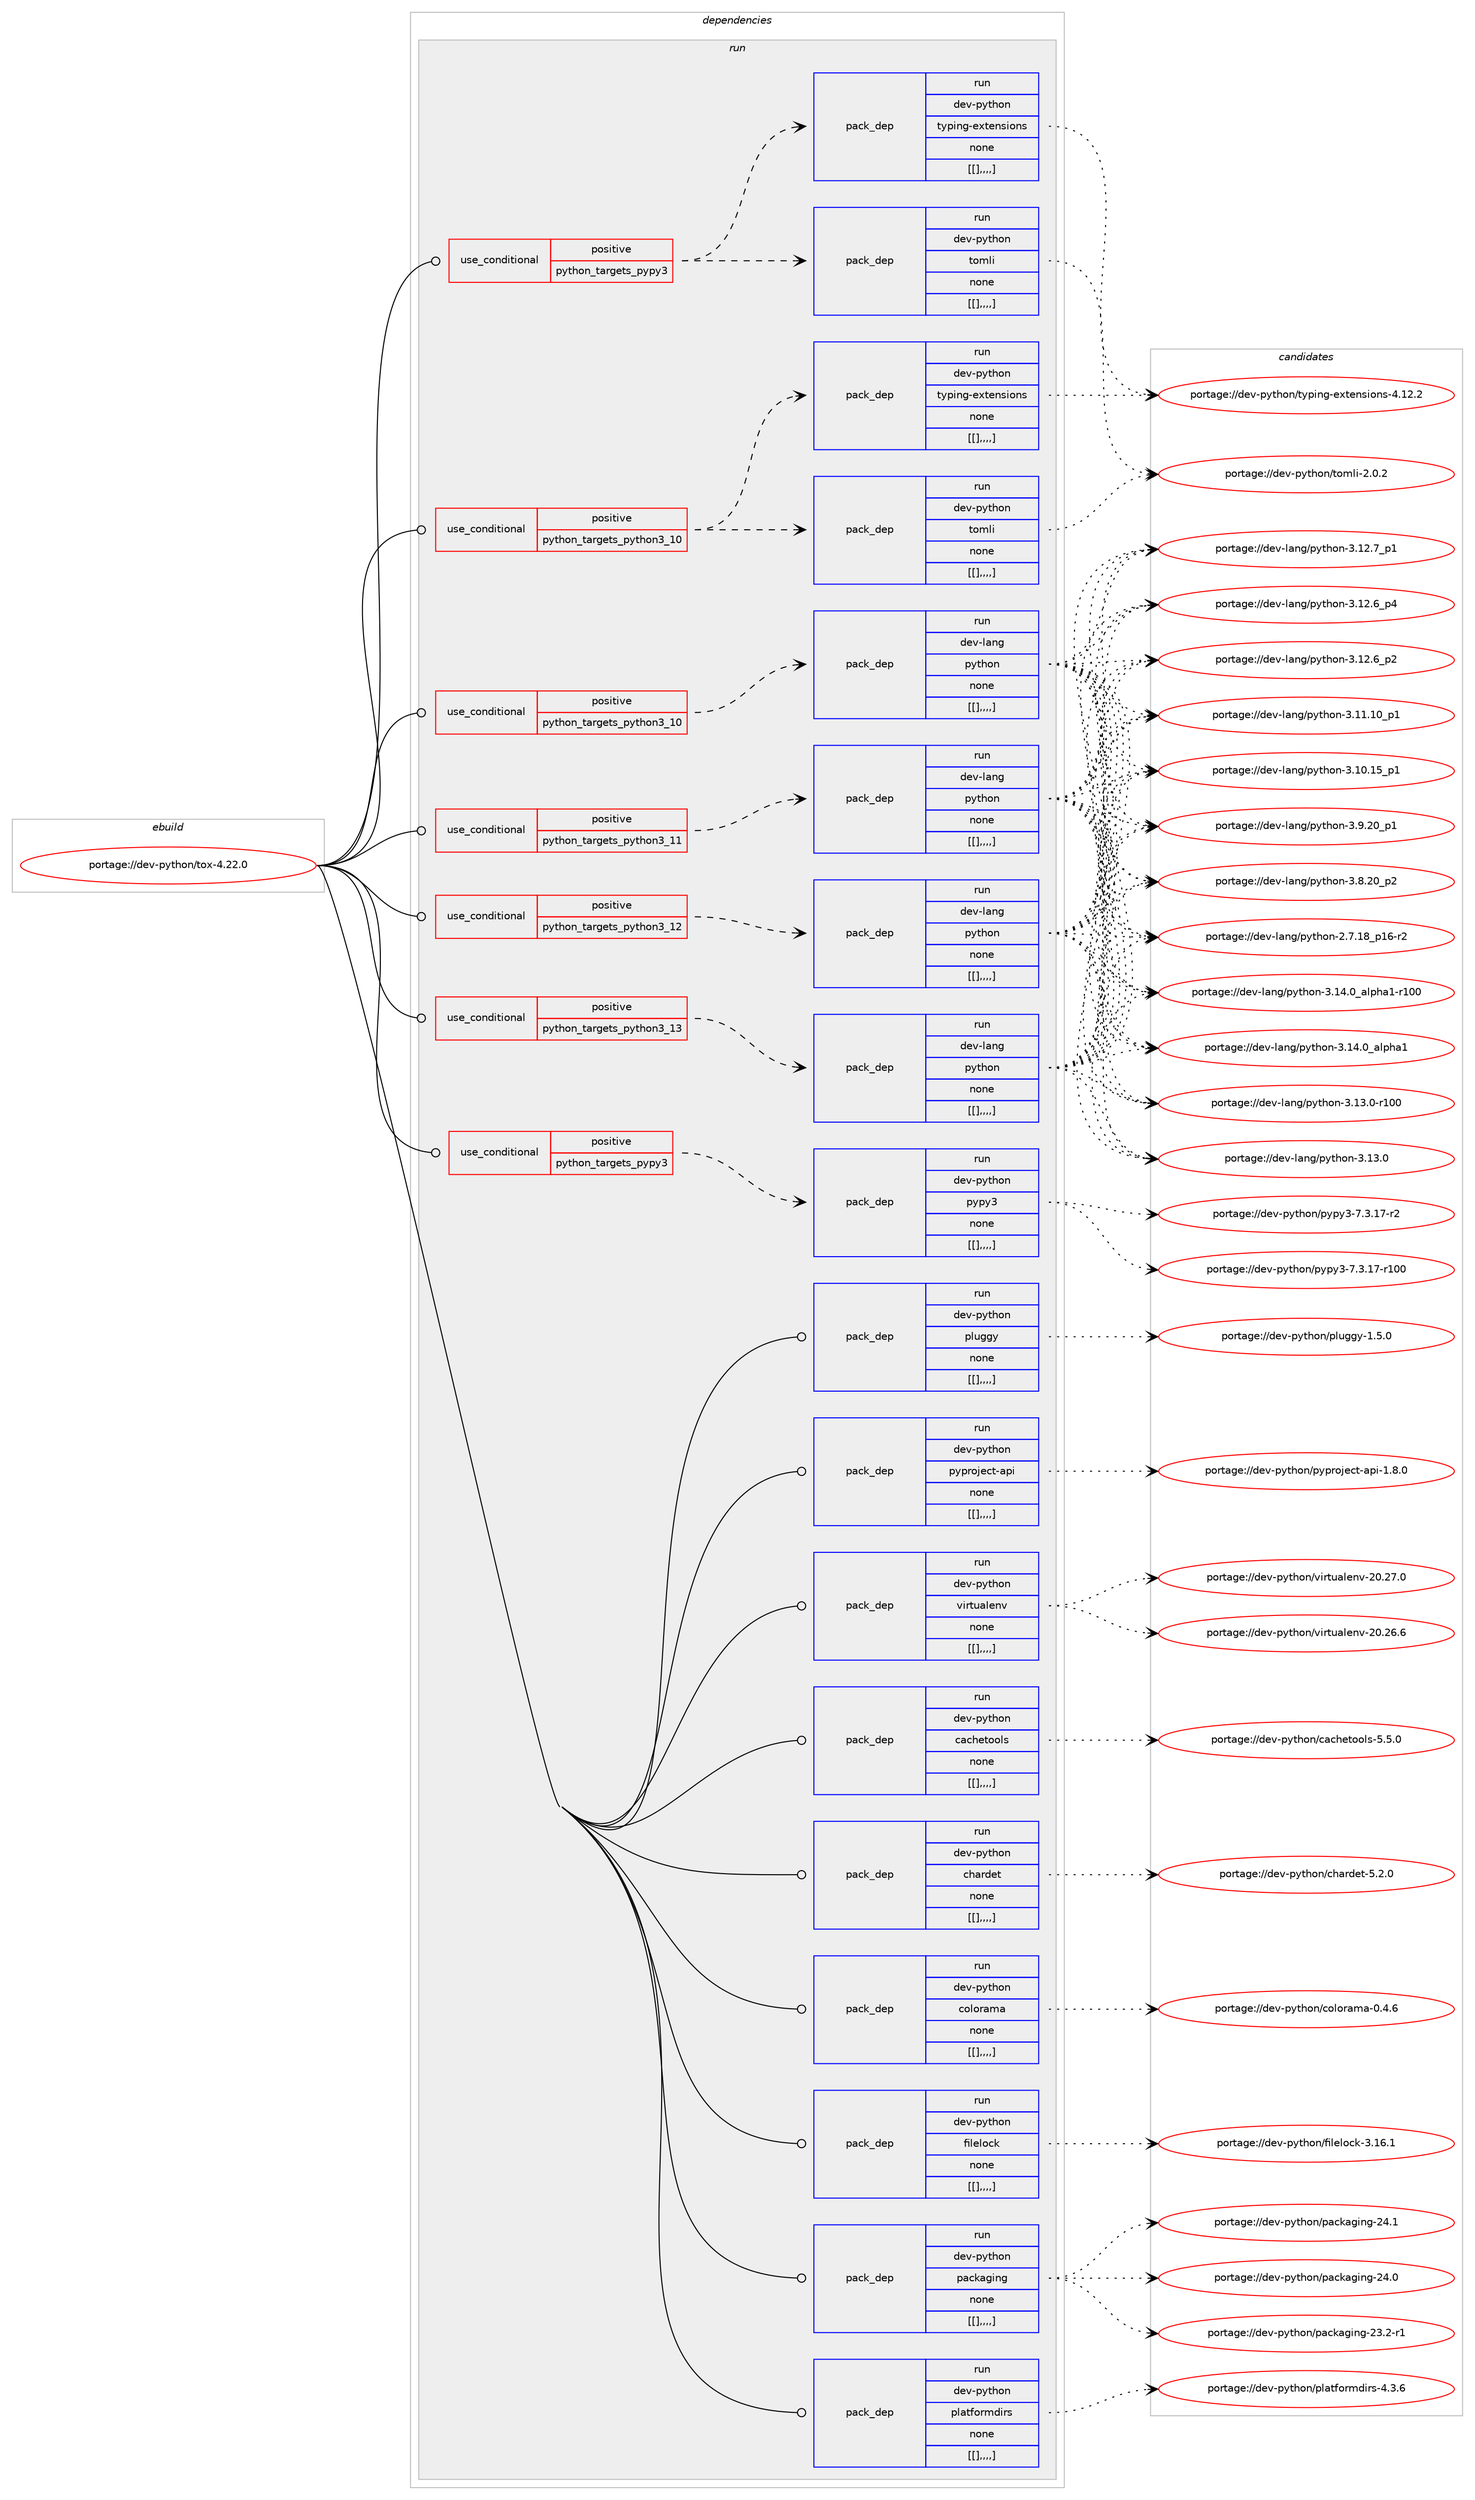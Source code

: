 digraph prolog {

# *************
# Graph options
# *************

newrank=true;
concentrate=true;
compound=true;
graph [rankdir=LR,fontname=Helvetica,fontsize=10,ranksep=1.5];#, ranksep=2.5, nodesep=0.2];
edge  [arrowhead=vee];
node  [fontname=Helvetica,fontsize=10];

# **********
# The ebuild
# **********

subgraph cluster_leftcol {
color=gray;
label=<<i>ebuild</i>>;
id [label="portage://dev-python/tox-4.22.0", color=red, width=4, href="../dev-python/tox-4.22.0.svg"];
}

# ****************
# The dependencies
# ****************

subgraph cluster_midcol {
color=gray;
label=<<i>dependencies</i>>;
subgraph cluster_compile {
fillcolor="#eeeeee";
style=filled;
label=<<i>compile</i>>;
}
subgraph cluster_compileandrun {
fillcolor="#eeeeee";
style=filled;
label=<<i>compile and run</i>>;
}
subgraph cluster_run {
fillcolor="#eeeeee";
style=filled;
label=<<i>run</i>>;
subgraph cond43442 {
dependency172989 [label=<<TABLE BORDER="0" CELLBORDER="1" CELLSPACING="0" CELLPADDING="4"><TR><TD ROWSPAN="3" CELLPADDING="10">use_conditional</TD></TR><TR><TD>positive</TD></TR><TR><TD>python_targets_pypy3</TD></TR></TABLE>>, shape=none, color=red];
subgraph pack128207 {
dependency173010 [label=<<TABLE BORDER="0" CELLBORDER="1" CELLSPACING="0" CELLPADDING="4" WIDTH="220"><TR><TD ROWSPAN="6" CELLPADDING="30">pack_dep</TD></TR><TR><TD WIDTH="110">run</TD></TR><TR><TD>dev-python</TD></TR><TR><TD>pypy3</TD></TR><TR><TD>none</TD></TR><TR><TD>[[],,,,]</TD></TR></TABLE>>, shape=none, color=blue];
}
dependency172989:e -> dependency173010:w [weight=20,style="dashed",arrowhead="vee"];
}
id:e -> dependency172989:w [weight=20,style="solid",arrowhead="odot"];
subgraph cond43459 {
dependency173028 [label=<<TABLE BORDER="0" CELLBORDER="1" CELLSPACING="0" CELLPADDING="4"><TR><TD ROWSPAN="3" CELLPADDING="10">use_conditional</TD></TR><TR><TD>positive</TD></TR><TR><TD>python_targets_pypy3</TD></TR></TABLE>>, shape=none, color=red];
subgraph pack128240 {
dependency173049 [label=<<TABLE BORDER="0" CELLBORDER="1" CELLSPACING="0" CELLPADDING="4" WIDTH="220"><TR><TD ROWSPAN="6" CELLPADDING="30">pack_dep</TD></TR><TR><TD WIDTH="110">run</TD></TR><TR><TD>dev-python</TD></TR><TR><TD>tomli</TD></TR><TR><TD>none</TD></TR><TR><TD>[[],,,,]</TD></TR></TABLE>>, shape=none, color=blue];
}
dependency173028:e -> dependency173049:w [weight=20,style="dashed",arrowhead="vee"];
subgraph pack128259 {
dependency173096 [label=<<TABLE BORDER="0" CELLBORDER="1" CELLSPACING="0" CELLPADDING="4" WIDTH="220"><TR><TD ROWSPAN="6" CELLPADDING="30">pack_dep</TD></TR><TR><TD WIDTH="110">run</TD></TR><TR><TD>dev-python</TD></TR><TR><TD>typing-extensions</TD></TR><TR><TD>none</TD></TR><TR><TD>[[],,,,]</TD></TR></TABLE>>, shape=none, color=blue];
}
dependency173028:e -> dependency173096:w [weight=20,style="dashed",arrowhead="vee"];
}
id:e -> dependency173028:w [weight=20,style="solid",arrowhead="odot"];
subgraph cond43490 {
dependency173116 [label=<<TABLE BORDER="0" CELLBORDER="1" CELLSPACING="0" CELLPADDING="4"><TR><TD ROWSPAN="3" CELLPADDING="10">use_conditional</TD></TR><TR><TD>positive</TD></TR><TR><TD>python_targets_python3_10</TD></TR></TABLE>>, shape=none, color=red];
subgraph pack128300 {
dependency173226 [label=<<TABLE BORDER="0" CELLBORDER="1" CELLSPACING="0" CELLPADDING="4" WIDTH="220"><TR><TD ROWSPAN="6" CELLPADDING="30">pack_dep</TD></TR><TR><TD WIDTH="110">run</TD></TR><TR><TD>dev-lang</TD></TR><TR><TD>python</TD></TR><TR><TD>none</TD></TR><TR><TD>[[],,,,]</TD></TR></TABLE>>, shape=none, color=blue];
}
dependency173116:e -> dependency173226:w [weight=20,style="dashed",arrowhead="vee"];
}
id:e -> dependency173116:w [weight=20,style="solid",arrowhead="odot"];
subgraph cond43544 {
dependency173249 [label=<<TABLE BORDER="0" CELLBORDER="1" CELLSPACING="0" CELLPADDING="4"><TR><TD ROWSPAN="3" CELLPADDING="10">use_conditional</TD></TR><TR><TD>positive</TD></TR><TR><TD>python_targets_python3_10</TD></TR></TABLE>>, shape=none, color=red];
subgraph pack128412 {
dependency173353 [label=<<TABLE BORDER="0" CELLBORDER="1" CELLSPACING="0" CELLPADDING="4" WIDTH="220"><TR><TD ROWSPAN="6" CELLPADDING="30">pack_dep</TD></TR><TR><TD WIDTH="110">run</TD></TR><TR><TD>dev-python</TD></TR><TR><TD>tomli</TD></TR><TR><TD>none</TD></TR><TR><TD>[[],,,,]</TD></TR></TABLE>>, shape=none, color=blue];
}
dependency173249:e -> dependency173353:w [weight=20,style="dashed",arrowhead="vee"];
subgraph pack128444 {
dependency173394 [label=<<TABLE BORDER="0" CELLBORDER="1" CELLSPACING="0" CELLPADDING="4" WIDTH="220"><TR><TD ROWSPAN="6" CELLPADDING="30">pack_dep</TD></TR><TR><TD WIDTH="110">run</TD></TR><TR><TD>dev-python</TD></TR><TR><TD>typing-extensions</TD></TR><TR><TD>none</TD></TR><TR><TD>[[],,,,]</TD></TR></TABLE>>, shape=none, color=blue];
}
dependency173249:e -> dependency173394:w [weight=20,style="dashed",arrowhead="vee"];
}
id:e -> dependency173249:w [weight=20,style="solid",arrowhead="odot"];
subgraph cond43636 {
dependency173477 [label=<<TABLE BORDER="0" CELLBORDER="1" CELLSPACING="0" CELLPADDING="4"><TR><TD ROWSPAN="3" CELLPADDING="10">use_conditional</TD></TR><TR><TD>positive</TD></TR><TR><TD>python_targets_python3_11</TD></TR></TABLE>>, shape=none, color=red];
subgraph pack128507 {
dependency173560 [label=<<TABLE BORDER="0" CELLBORDER="1" CELLSPACING="0" CELLPADDING="4" WIDTH="220"><TR><TD ROWSPAN="6" CELLPADDING="30">pack_dep</TD></TR><TR><TD WIDTH="110">run</TD></TR><TR><TD>dev-lang</TD></TR><TR><TD>python</TD></TR><TR><TD>none</TD></TR><TR><TD>[[],,,,]</TD></TR></TABLE>>, shape=none, color=blue];
}
dependency173477:e -> dependency173560:w [weight=20,style="dashed",arrowhead="vee"];
}
id:e -> dependency173477:w [weight=20,style="solid",arrowhead="odot"];
subgraph cond43697 {
dependency173632 [label=<<TABLE BORDER="0" CELLBORDER="1" CELLSPACING="0" CELLPADDING="4"><TR><TD ROWSPAN="3" CELLPADDING="10">use_conditional</TD></TR><TR><TD>positive</TD></TR><TR><TD>python_targets_python3_12</TD></TR></TABLE>>, shape=none, color=red];
subgraph pack128589 {
dependency173636 [label=<<TABLE BORDER="0" CELLBORDER="1" CELLSPACING="0" CELLPADDING="4" WIDTH="220"><TR><TD ROWSPAN="6" CELLPADDING="30">pack_dep</TD></TR><TR><TD WIDTH="110">run</TD></TR><TR><TD>dev-lang</TD></TR><TR><TD>python</TD></TR><TR><TD>none</TD></TR><TR><TD>[[],,,,]</TD></TR></TABLE>>, shape=none, color=blue];
}
dependency173632:e -> dependency173636:w [weight=20,style="dashed",arrowhead="vee"];
}
id:e -> dependency173632:w [weight=20,style="solid",arrowhead="odot"];
subgraph cond43717 {
dependency173701 [label=<<TABLE BORDER="0" CELLBORDER="1" CELLSPACING="0" CELLPADDING="4"><TR><TD ROWSPAN="3" CELLPADDING="10">use_conditional</TD></TR><TR><TD>positive</TD></TR><TR><TD>python_targets_python3_13</TD></TR></TABLE>>, shape=none, color=red];
subgraph pack128636 {
dependency173748 [label=<<TABLE BORDER="0" CELLBORDER="1" CELLSPACING="0" CELLPADDING="4" WIDTH="220"><TR><TD ROWSPAN="6" CELLPADDING="30">pack_dep</TD></TR><TR><TD WIDTH="110">run</TD></TR><TR><TD>dev-lang</TD></TR><TR><TD>python</TD></TR><TR><TD>none</TD></TR><TR><TD>[[],,,,]</TD></TR></TABLE>>, shape=none, color=blue];
}
dependency173701:e -> dependency173748:w [weight=20,style="dashed",arrowhead="vee"];
}
id:e -> dependency173701:w [weight=20,style="solid",arrowhead="odot"];
subgraph pack128666 {
dependency173770 [label=<<TABLE BORDER="0" CELLBORDER="1" CELLSPACING="0" CELLPADDING="4" WIDTH="220"><TR><TD ROWSPAN="6" CELLPADDING="30">pack_dep</TD></TR><TR><TD WIDTH="110">run</TD></TR><TR><TD>dev-python</TD></TR><TR><TD>cachetools</TD></TR><TR><TD>none</TD></TR><TR><TD>[[],,,,]</TD></TR></TABLE>>, shape=none, color=blue];
}
id:e -> dependency173770:w [weight=20,style="solid",arrowhead="odot"];
subgraph pack128680 {
dependency173773 [label=<<TABLE BORDER="0" CELLBORDER="1" CELLSPACING="0" CELLPADDING="4" WIDTH="220"><TR><TD ROWSPAN="6" CELLPADDING="30">pack_dep</TD></TR><TR><TD WIDTH="110">run</TD></TR><TR><TD>dev-python</TD></TR><TR><TD>chardet</TD></TR><TR><TD>none</TD></TR><TR><TD>[[],,,,]</TD></TR></TABLE>>, shape=none, color=blue];
}
id:e -> dependency173773:w [weight=20,style="solid",arrowhead="odot"];
subgraph pack128683 {
dependency173776 [label=<<TABLE BORDER="0" CELLBORDER="1" CELLSPACING="0" CELLPADDING="4" WIDTH="220"><TR><TD ROWSPAN="6" CELLPADDING="30">pack_dep</TD></TR><TR><TD WIDTH="110">run</TD></TR><TR><TD>dev-python</TD></TR><TR><TD>colorama</TD></TR><TR><TD>none</TD></TR><TR><TD>[[],,,,]</TD></TR></TABLE>>, shape=none, color=blue];
}
id:e -> dependency173776:w [weight=20,style="solid",arrowhead="odot"];
subgraph pack128696 {
dependency173793 [label=<<TABLE BORDER="0" CELLBORDER="1" CELLSPACING="0" CELLPADDING="4" WIDTH="220"><TR><TD ROWSPAN="6" CELLPADDING="30">pack_dep</TD></TR><TR><TD WIDTH="110">run</TD></TR><TR><TD>dev-python</TD></TR><TR><TD>filelock</TD></TR><TR><TD>none</TD></TR><TR><TD>[[],,,,]</TD></TR></TABLE>>, shape=none, color=blue];
}
id:e -> dependency173793:w [weight=20,style="solid",arrowhead="odot"];
subgraph pack128700 {
dependency173797 [label=<<TABLE BORDER="0" CELLBORDER="1" CELLSPACING="0" CELLPADDING="4" WIDTH="220"><TR><TD ROWSPAN="6" CELLPADDING="30">pack_dep</TD></TR><TR><TD WIDTH="110">run</TD></TR><TR><TD>dev-python</TD></TR><TR><TD>packaging</TD></TR><TR><TD>none</TD></TR><TR><TD>[[],,,,]</TD></TR></TABLE>>, shape=none, color=blue];
}
id:e -> dependency173797:w [weight=20,style="solid",arrowhead="odot"];
subgraph pack128704 {
dependency173802 [label=<<TABLE BORDER="0" CELLBORDER="1" CELLSPACING="0" CELLPADDING="4" WIDTH="220"><TR><TD ROWSPAN="6" CELLPADDING="30">pack_dep</TD></TR><TR><TD WIDTH="110">run</TD></TR><TR><TD>dev-python</TD></TR><TR><TD>platformdirs</TD></TR><TR><TD>none</TD></TR><TR><TD>[[],,,,]</TD></TR></TABLE>>, shape=none, color=blue];
}
id:e -> dependency173802:w [weight=20,style="solid",arrowhead="odot"];
subgraph pack128735 {
dependency173858 [label=<<TABLE BORDER="0" CELLBORDER="1" CELLSPACING="0" CELLPADDING="4" WIDTH="220"><TR><TD ROWSPAN="6" CELLPADDING="30">pack_dep</TD></TR><TR><TD WIDTH="110">run</TD></TR><TR><TD>dev-python</TD></TR><TR><TD>pluggy</TD></TR><TR><TD>none</TD></TR><TR><TD>[[],,,,]</TD></TR></TABLE>>, shape=none, color=blue];
}
id:e -> dependency173858:w [weight=20,style="solid",arrowhead="odot"];
subgraph pack128739 {
dependency173872 [label=<<TABLE BORDER="0" CELLBORDER="1" CELLSPACING="0" CELLPADDING="4" WIDTH="220"><TR><TD ROWSPAN="6" CELLPADDING="30">pack_dep</TD></TR><TR><TD WIDTH="110">run</TD></TR><TR><TD>dev-python</TD></TR><TR><TD>pyproject-api</TD></TR><TR><TD>none</TD></TR><TR><TD>[[],,,,]</TD></TR></TABLE>>, shape=none, color=blue];
}
id:e -> dependency173872:w [weight=20,style="solid",arrowhead="odot"];
subgraph pack128772 {
dependency173926 [label=<<TABLE BORDER="0" CELLBORDER="1" CELLSPACING="0" CELLPADDING="4" WIDTH="220"><TR><TD ROWSPAN="6" CELLPADDING="30">pack_dep</TD></TR><TR><TD WIDTH="110">run</TD></TR><TR><TD>dev-python</TD></TR><TR><TD>virtualenv</TD></TR><TR><TD>none</TD></TR><TR><TD>[[],,,,]</TD></TR></TABLE>>, shape=none, color=blue];
}
id:e -> dependency173926:w [weight=20,style="solid",arrowhead="odot"];
}
}

# **************
# The candidates
# **************

subgraph cluster_choices {
rank=same;
color=gray;
label=<<i>candidates</i>>;

subgraph choice128492 {
color=black;
nodesep=1;
choice100101118451121211161041111104711212111212151455546514649554511450 [label="portage://dev-python/pypy3-7.3.17-r2", color=red, width=4,href="../dev-python/pypy3-7.3.17-r2.svg"];
choice1001011184511212111610411111047112121112121514555465146495545114494848 [label="portage://dev-python/pypy3-7.3.17-r100", color=red, width=4,href="../dev-python/pypy3-7.3.17-r100.svg"];
dependency173010:e -> choice100101118451121211161041111104711212111212151455546514649554511450:w [style=dotted,weight="100"];
dependency173010:e -> choice1001011184511212111610411111047112121112121514555465146495545114494848:w [style=dotted,weight="100"];
}
subgraph choice128504 {
color=black;
nodesep=1;
choice1001011184511212111610411111047116111109108105455046484650 [label="portage://dev-python/tomli-2.0.2", color=red, width=4,href="../dev-python/tomli-2.0.2.svg"];
dependency173049:e -> choice1001011184511212111610411111047116111109108105455046484650:w [style=dotted,weight="100"];
}
subgraph choice128512 {
color=black;
nodesep=1;
choice10010111845112121116104111110471161211121051101034510112011610111011510511111011545524649504650 [label="portage://dev-python/typing-extensions-4.12.2", color=red, width=4,href="../dev-python/typing-extensions-4.12.2.svg"];
dependency173096:e -> choice10010111845112121116104111110471161211121051101034510112011610111011510511111011545524649504650:w [style=dotted,weight="100"];
}
subgraph choice128516 {
color=black;
nodesep=1;
choice100101118451089711010347112121116104111110455146495246489597108112104974945114494848 [label="portage://dev-lang/python-3.14.0_alpha1-r100", color=red, width=4,href="../dev-lang/python-3.14.0_alpha1-r100.svg"];
choice1001011184510897110103471121211161041111104551464952464895971081121049749 [label="portage://dev-lang/python-3.14.0_alpha1", color=red, width=4,href="../dev-lang/python-3.14.0_alpha1.svg"];
choice1001011184510897110103471121211161041111104551464951464845114494848 [label="portage://dev-lang/python-3.13.0-r100", color=red, width=4,href="../dev-lang/python-3.13.0-r100.svg"];
choice10010111845108971101034711212111610411111045514649514648 [label="portage://dev-lang/python-3.13.0", color=red, width=4,href="../dev-lang/python-3.13.0.svg"];
choice100101118451089711010347112121116104111110455146495046559511249 [label="portage://dev-lang/python-3.12.7_p1", color=red, width=4,href="../dev-lang/python-3.12.7_p1.svg"];
choice100101118451089711010347112121116104111110455146495046549511252 [label="portage://dev-lang/python-3.12.6_p4", color=red, width=4,href="../dev-lang/python-3.12.6_p4.svg"];
choice100101118451089711010347112121116104111110455146495046549511250 [label="portage://dev-lang/python-3.12.6_p2", color=red, width=4,href="../dev-lang/python-3.12.6_p2.svg"];
choice10010111845108971101034711212111610411111045514649494649489511249 [label="portage://dev-lang/python-3.11.10_p1", color=red, width=4,href="../dev-lang/python-3.11.10_p1.svg"];
choice10010111845108971101034711212111610411111045514649484649539511249 [label="portage://dev-lang/python-3.10.15_p1", color=red, width=4,href="../dev-lang/python-3.10.15_p1.svg"];
choice100101118451089711010347112121116104111110455146574650489511249 [label="portage://dev-lang/python-3.9.20_p1", color=red, width=4,href="../dev-lang/python-3.9.20_p1.svg"];
choice100101118451089711010347112121116104111110455146564650489511250 [label="portage://dev-lang/python-3.8.20_p2", color=red, width=4,href="../dev-lang/python-3.8.20_p2.svg"];
choice100101118451089711010347112121116104111110455046554649569511249544511450 [label="portage://dev-lang/python-2.7.18_p16-r2", color=red, width=4,href="../dev-lang/python-2.7.18_p16-r2.svg"];
dependency173226:e -> choice100101118451089711010347112121116104111110455146495246489597108112104974945114494848:w [style=dotted,weight="100"];
dependency173226:e -> choice1001011184510897110103471121211161041111104551464952464895971081121049749:w [style=dotted,weight="100"];
dependency173226:e -> choice1001011184510897110103471121211161041111104551464951464845114494848:w [style=dotted,weight="100"];
dependency173226:e -> choice10010111845108971101034711212111610411111045514649514648:w [style=dotted,weight="100"];
dependency173226:e -> choice100101118451089711010347112121116104111110455146495046559511249:w [style=dotted,weight="100"];
dependency173226:e -> choice100101118451089711010347112121116104111110455146495046549511252:w [style=dotted,weight="100"];
dependency173226:e -> choice100101118451089711010347112121116104111110455146495046549511250:w [style=dotted,weight="100"];
dependency173226:e -> choice10010111845108971101034711212111610411111045514649494649489511249:w [style=dotted,weight="100"];
dependency173226:e -> choice10010111845108971101034711212111610411111045514649484649539511249:w [style=dotted,weight="100"];
dependency173226:e -> choice100101118451089711010347112121116104111110455146574650489511249:w [style=dotted,weight="100"];
dependency173226:e -> choice100101118451089711010347112121116104111110455146564650489511250:w [style=dotted,weight="100"];
dependency173226:e -> choice100101118451089711010347112121116104111110455046554649569511249544511450:w [style=dotted,weight="100"];
}
subgraph choice128525 {
color=black;
nodesep=1;
choice1001011184511212111610411111047116111109108105455046484650 [label="portage://dev-python/tomli-2.0.2", color=red, width=4,href="../dev-python/tomli-2.0.2.svg"];
dependency173353:e -> choice1001011184511212111610411111047116111109108105455046484650:w [style=dotted,weight="100"];
}
subgraph choice128527 {
color=black;
nodesep=1;
choice10010111845112121116104111110471161211121051101034510112011610111011510511111011545524649504650 [label="portage://dev-python/typing-extensions-4.12.2", color=red, width=4,href="../dev-python/typing-extensions-4.12.2.svg"];
dependency173394:e -> choice10010111845112121116104111110471161211121051101034510112011610111011510511111011545524649504650:w [style=dotted,weight="100"];
}
subgraph choice128528 {
color=black;
nodesep=1;
choice100101118451089711010347112121116104111110455146495246489597108112104974945114494848 [label="portage://dev-lang/python-3.14.0_alpha1-r100", color=red, width=4,href="../dev-lang/python-3.14.0_alpha1-r100.svg"];
choice1001011184510897110103471121211161041111104551464952464895971081121049749 [label="portage://dev-lang/python-3.14.0_alpha1", color=red, width=4,href="../dev-lang/python-3.14.0_alpha1.svg"];
choice1001011184510897110103471121211161041111104551464951464845114494848 [label="portage://dev-lang/python-3.13.0-r100", color=red, width=4,href="../dev-lang/python-3.13.0-r100.svg"];
choice10010111845108971101034711212111610411111045514649514648 [label="portage://dev-lang/python-3.13.0", color=red, width=4,href="../dev-lang/python-3.13.0.svg"];
choice100101118451089711010347112121116104111110455146495046559511249 [label="portage://dev-lang/python-3.12.7_p1", color=red, width=4,href="../dev-lang/python-3.12.7_p1.svg"];
choice100101118451089711010347112121116104111110455146495046549511252 [label="portage://dev-lang/python-3.12.6_p4", color=red, width=4,href="../dev-lang/python-3.12.6_p4.svg"];
choice100101118451089711010347112121116104111110455146495046549511250 [label="portage://dev-lang/python-3.12.6_p2", color=red, width=4,href="../dev-lang/python-3.12.6_p2.svg"];
choice10010111845108971101034711212111610411111045514649494649489511249 [label="portage://dev-lang/python-3.11.10_p1", color=red, width=4,href="../dev-lang/python-3.11.10_p1.svg"];
choice10010111845108971101034711212111610411111045514649484649539511249 [label="portage://dev-lang/python-3.10.15_p1", color=red, width=4,href="../dev-lang/python-3.10.15_p1.svg"];
choice100101118451089711010347112121116104111110455146574650489511249 [label="portage://dev-lang/python-3.9.20_p1", color=red, width=4,href="../dev-lang/python-3.9.20_p1.svg"];
choice100101118451089711010347112121116104111110455146564650489511250 [label="portage://dev-lang/python-3.8.20_p2", color=red, width=4,href="../dev-lang/python-3.8.20_p2.svg"];
choice100101118451089711010347112121116104111110455046554649569511249544511450 [label="portage://dev-lang/python-2.7.18_p16-r2", color=red, width=4,href="../dev-lang/python-2.7.18_p16-r2.svg"];
dependency173560:e -> choice100101118451089711010347112121116104111110455146495246489597108112104974945114494848:w [style=dotted,weight="100"];
dependency173560:e -> choice1001011184510897110103471121211161041111104551464952464895971081121049749:w [style=dotted,weight="100"];
dependency173560:e -> choice1001011184510897110103471121211161041111104551464951464845114494848:w [style=dotted,weight="100"];
dependency173560:e -> choice10010111845108971101034711212111610411111045514649514648:w [style=dotted,weight="100"];
dependency173560:e -> choice100101118451089711010347112121116104111110455146495046559511249:w [style=dotted,weight="100"];
dependency173560:e -> choice100101118451089711010347112121116104111110455146495046549511252:w [style=dotted,weight="100"];
dependency173560:e -> choice100101118451089711010347112121116104111110455146495046549511250:w [style=dotted,weight="100"];
dependency173560:e -> choice10010111845108971101034711212111610411111045514649494649489511249:w [style=dotted,weight="100"];
dependency173560:e -> choice10010111845108971101034711212111610411111045514649484649539511249:w [style=dotted,weight="100"];
dependency173560:e -> choice100101118451089711010347112121116104111110455146574650489511249:w [style=dotted,weight="100"];
dependency173560:e -> choice100101118451089711010347112121116104111110455146564650489511250:w [style=dotted,weight="100"];
dependency173560:e -> choice100101118451089711010347112121116104111110455046554649569511249544511450:w [style=dotted,weight="100"];
}
subgraph choice128533 {
color=black;
nodesep=1;
choice100101118451089711010347112121116104111110455146495246489597108112104974945114494848 [label="portage://dev-lang/python-3.14.0_alpha1-r100", color=red, width=4,href="../dev-lang/python-3.14.0_alpha1-r100.svg"];
choice1001011184510897110103471121211161041111104551464952464895971081121049749 [label="portage://dev-lang/python-3.14.0_alpha1", color=red, width=4,href="../dev-lang/python-3.14.0_alpha1.svg"];
choice1001011184510897110103471121211161041111104551464951464845114494848 [label="portage://dev-lang/python-3.13.0-r100", color=red, width=4,href="../dev-lang/python-3.13.0-r100.svg"];
choice10010111845108971101034711212111610411111045514649514648 [label="portage://dev-lang/python-3.13.0", color=red, width=4,href="../dev-lang/python-3.13.0.svg"];
choice100101118451089711010347112121116104111110455146495046559511249 [label="portage://dev-lang/python-3.12.7_p1", color=red, width=4,href="../dev-lang/python-3.12.7_p1.svg"];
choice100101118451089711010347112121116104111110455146495046549511252 [label="portage://dev-lang/python-3.12.6_p4", color=red, width=4,href="../dev-lang/python-3.12.6_p4.svg"];
choice100101118451089711010347112121116104111110455146495046549511250 [label="portage://dev-lang/python-3.12.6_p2", color=red, width=4,href="../dev-lang/python-3.12.6_p2.svg"];
choice10010111845108971101034711212111610411111045514649494649489511249 [label="portage://dev-lang/python-3.11.10_p1", color=red, width=4,href="../dev-lang/python-3.11.10_p1.svg"];
choice10010111845108971101034711212111610411111045514649484649539511249 [label="portage://dev-lang/python-3.10.15_p1", color=red, width=4,href="../dev-lang/python-3.10.15_p1.svg"];
choice100101118451089711010347112121116104111110455146574650489511249 [label="portage://dev-lang/python-3.9.20_p1", color=red, width=4,href="../dev-lang/python-3.9.20_p1.svg"];
choice100101118451089711010347112121116104111110455146564650489511250 [label="portage://dev-lang/python-3.8.20_p2", color=red, width=4,href="../dev-lang/python-3.8.20_p2.svg"];
choice100101118451089711010347112121116104111110455046554649569511249544511450 [label="portage://dev-lang/python-2.7.18_p16-r2", color=red, width=4,href="../dev-lang/python-2.7.18_p16-r2.svg"];
dependency173636:e -> choice100101118451089711010347112121116104111110455146495246489597108112104974945114494848:w [style=dotted,weight="100"];
dependency173636:e -> choice1001011184510897110103471121211161041111104551464952464895971081121049749:w [style=dotted,weight="100"];
dependency173636:e -> choice1001011184510897110103471121211161041111104551464951464845114494848:w [style=dotted,weight="100"];
dependency173636:e -> choice10010111845108971101034711212111610411111045514649514648:w [style=dotted,weight="100"];
dependency173636:e -> choice100101118451089711010347112121116104111110455146495046559511249:w [style=dotted,weight="100"];
dependency173636:e -> choice100101118451089711010347112121116104111110455146495046549511252:w [style=dotted,weight="100"];
dependency173636:e -> choice100101118451089711010347112121116104111110455146495046549511250:w [style=dotted,weight="100"];
dependency173636:e -> choice10010111845108971101034711212111610411111045514649494649489511249:w [style=dotted,weight="100"];
dependency173636:e -> choice10010111845108971101034711212111610411111045514649484649539511249:w [style=dotted,weight="100"];
dependency173636:e -> choice100101118451089711010347112121116104111110455146574650489511249:w [style=dotted,weight="100"];
dependency173636:e -> choice100101118451089711010347112121116104111110455146564650489511250:w [style=dotted,weight="100"];
dependency173636:e -> choice100101118451089711010347112121116104111110455046554649569511249544511450:w [style=dotted,weight="100"];
}
subgraph choice128549 {
color=black;
nodesep=1;
choice100101118451089711010347112121116104111110455146495246489597108112104974945114494848 [label="portage://dev-lang/python-3.14.0_alpha1-r100", color=red, width=4,href="../dev-lang/python-3.14.0_alpha1-r100.svg"];
choice1001011184510897110103471121211161041111104551464952464895971081121049749 [label="portage://dev-lang/python-3.14.0_alpha1", color=red, width=4,href="../dev-lang/python-3.14.0_alpha1.svg"];
choice1001011184510897110103471121211161041111104551464951464845114494848 [label="portage://dev-lang/python-3.13.0-r100", color=red, width=4,href="../dev-lang/python-3.13.0-r100.svg"];
choice10010111845108971101034711212111610411111045514649514648 [label="portage://dev-lang/python-3.13.0", color=red, width=4,href="../dev-lang/python-3.13.0.svg"];
choice100101118451089711010347112121116104111110455146495046559511249 [label="portage://dev-lang/python-3.12.7_p1", color=red, width=4,href="../dev-lang/python-3.12.7_p1.svg"];
choice100101118451089711010347112121116104111110455146495046549511252 [label="portage://dev-lang/python-3.12.6_p4", color=red, width=4,href="../dev-lang/python-3.12.6_p4.svg"];
choice100101118451089711010347112121116104111110455146495046549511250 [label="portage://dev-lang/python-3.12.6_p2", color=red, width=4,href="../dev-lang/python-3.12.6_p2.svg"];
choice10010111845108971101034711212111610411111045514649494649489511249 [label="portage://dev-lang/python-3.11.10_p1", color=red, width=4,href="../dev-lang/python-3.11.10_p1.svg"];
choice10010111845108971101034711212111610411111045514649484649539511249 [label="portage://dev-lang/python-3.10.15_p1", color=red, width=4,href="../dev-lang/python-3.10.15_p1.svg"];
choice100101118451089711010347112121116104111110455146574650489511249 [label="portage://dev-lang/python-3.9.20_p1", color=red, width=4,href="../dev-lang/python-3.9.20_p1.svg"];
choice100101118451089711010347112121116104111110455146564650489511250 [label="portage://dev-lang/python-3.8.20_p2", color=red, width=4,href="../dev-lang/python-3.8.20_p2.svg"];
choice100101118451089711010347112121116104111110455046554649569511249544511450 [label="portage://dev-lang/python-2.7.18_p16-r2", color=red, width=4,href="../dev-lang/python-2.7.18_p16-r2.svg"];
dependency173748:e -> choice100101118451089711010347112121116104111110455146495246489597108112104974945114494848:w [style=dotted,weight="100"];
dependency173748:e -> choice1001011184510897110103471121211161041111104551464952464895971081121049749:w [style=dotted,weight="100"];
dependency173748:e -> choice1001011184510897110103471121211161041111104551464951464845114494848:w [style=dotted,weight="100"];
dependency173748:e -> choice10010111845108971101034711212111610411111045514649514648:w [style=dotted,weight="100"];
dependency173748:e -> choice100101118451089711010347112121116104111110455146495046559511249:w [style=dotted,weight="100"];
dependency173748:e -> choice100101118451089711010347112121116104111110455146495046549511252:w [style=dotted,weight="100"];
dependency173748:e -> choice100101118451089711010347112121116104111110455146495046549511250:w [style=dotted,weight="100"];
dependency173748:e -> choice10010111845108971101034711212111610411111045514649494649489511249:w [style=dotted,weight="100"];
dependency173748:e -> choice10010111845108971101034711212111610411111045514649484649539511249:w [style=dotted,weight="100"];
dependency173748:e -> choice100101118451089711010347112121116104111110455146574650489511249:w [style=dotted,weight="100"];
dependency173748:e -> choice100101118451089711010347112121116104111110455146564650489511250:w [style=dotted,weight="100"];
dependency173748:e -> choice100101118451089711010347112121116104111110455046554649569511249544511450:w [style=dotted,weight="100"];
}
subgraph choice128560 {
color=black;
nodesep=1;
choice1001011184511212111610411111047999799104101116111111108115455346534648 [label="portage://dev-python/cachetools-5.5.0", color=red, width=4,href="../dev-python/cachetools-5.5.0.svg"];
dependency173770:e -> choice1001011184511212111610411111047999799104101116111111108115455346534648:w [style=dotted,weight="100"];
}
subgraph choice128562 {
color=black;
nodesep=1;
choice10010111845112121116104111110479910497114100101116455346504648 [label="portage://dev-python/chardet-5.2.0", color=red, width=4,href="../dev-python/chardet-5.2.0.svg"];
dependency173773:e -> choice10010111845112121116104111110479910497114100101116455346504648:w [style=dotted,weight="100"];
}
subgraph choice128565 {
color=black;
nodesep=1;
choice1001011184511212111610411111047991111081111149710997454846524654 [label="portage://dev-python/colorama-0.4.6", color=red, width=4,href="../dev-python/colorama-0.4.6.svg"];
dependency173776:e -> choice1001011184511212111610411111047991111081111149710997454846524654:w [style=dotted,weight="100"];
}
subgraph choice128582 {
color=black;
nodesep=1;
choice10010111845112121116104111110471021051081011081119910745514649544649 [label="portage://dev-python/filelock-3.16.1", color=red, width=4,href="../dev-python/filelock-3.16.1.svg"];
dependency173793:e -> choice10010111845112121116104111110471021051081011081119910745514649544649:w [style=dotted,weight="100"];
}
subgraph choice128586 {
color=black;
nodesep=1;
choice10010111845112121116104111110471129799107971031051101034550524649 [label="portage://dev-python/packaging-24.1", color=red, width=4,href="../dev-python/packaging-24.1.svg"];
choice10010111845112121116104111110471129799107971031051101034550524648 [label="portage://dev-python/packaging-24.0", color=red, width=4,href="../dev-python/packaging-24.0.svg"];
choice100101118451121211161041111104711297991079710310511010345505146504511449 [label="portage://dev-python/packaging-23.2-r1", color=red, width=4,href="../dev-python/packaging-23.2-r1.svg"];
dependency173797:e -> choice10010111845112121116104111110471129799107971031051101034550524649:w [style=dotted,weight="100"];
dependency173797:e -> choice10010111845112121116104111110471129799107971031051101034550524648:w [style=dotted,weight="100"];
dependency173797:e -> choice100101118451121211161041111104711297991079710310511010345505146504511449:w [style=dotted,weight="100"];
}
subgraph choice128589 {
color=black;
nodesep=1;
choice100101118451121211161041111104711210897116102111114109100105114115455246514654 [label="portage://dev-python/platformdirs-4.3.6", color=red, width=4,href="../dev-python/platformdirs-4.3.6.svg"];
dependency173802:e -> choice100101118451121211161041111104711210897116102111114109100105114115455246514654:w [style=dotted,weight="100"];
}
subgraph choice128590 {
color=black;
nodesep=1;
choice1001011184511212111610411111047112108117103103121454946534648 [label="portage://dev-python/pluggy-1.5.0", color=red, width=4,href="../dev-python/pluggy-1.5.0.svg"];
dependency173858:e -> choice1001011184511212111610411111047112108117103103121454946534648:w [style=dotted,weight="100"];
}
subgraph choice128610 {
color=black;
nodesep=1;
choice1001011184511212111610411111047112121112114111106101991164597112105454946564648 [label="portage://dev-python/pyproject-api-1.8.0", color=red, width=4,href="../dev-python/pyproject-api-1.8.0.svg"];
dependency173872:e -> choice1001011184511212111610411111047112121112114111106101991164597112105454946564648:w [style=dotted,weight="100"];
}
subgraph choice128635 {
color=black;
nodesep=1;
choice1001011184511212111610411111047118105114116117971081011101184550484650554648 [label="portage://dev-python/virtualenv-20.27.0", color=red, width=4,href="../dev-python/virtualenv-20.27.0.svg"];
choice1001011184511212111610411111047118105114116117971081011101184550484650544654 [label="portage://dev-python/virtualenv-20.26.6", color=red, width=4,href="../dev-python/virtualenv-20.26.6.svg"];
dependency173926:e -> choice1001011184511212111610411111047118105114116117971081011101184550484650554648:w [style=dotted,weight="100"];
dependency173926:e -> choice1001011184511212111610411111047118105114116117971081011101184550484650544654:w [style=dotted,weight="100"];
}
}

}
